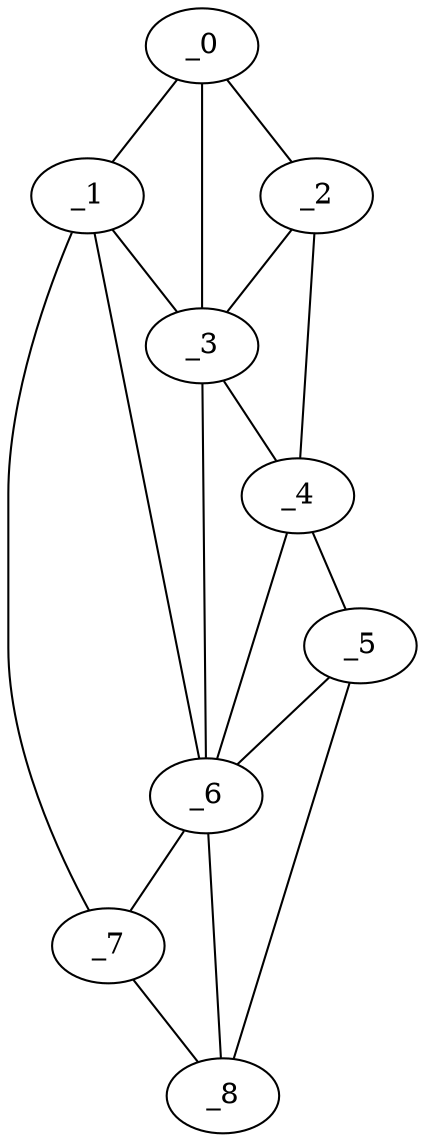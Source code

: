 graph "obj25__150.gxl" {
	_0	 [x=5,
		y=23];
	_1	 [x=5,
		y=33];
	_0 -- _1	 [valence=1];
	_2	 [x=12,
		y=15];
	_0 -- _2	 [valence=1];
	_3	 [x=14,
		y=32];
	_0 -- _3	 [valence=2];
	_1 -- _3	 [valence=2];
	_6	 [x=115,
		y=33];
	_1 -- _6	 [valence=2];
	_7	 [x=124,
		y=34];
	_1 -- _7	 [valence=1];
	_2 -- _3	 [valence=2];
	_4	 [x=103,
		y=11];
	_2 -- _4	 [valence=1];
	_3 -- _4	 [valence=2];
	_3 -- _6	 [valence=1];
	_5	 [x=114,
		y=14];
	_4 -- _5	 [valence=1];
	_4 -- _6	 [valence=1];
	_5 -- _6	 [valence=2];
	_8	 [x=126,
		y=23];
	_5 -- _8	 [valence=1];
	_6 -- _7	 [valence=1];
	_6 -- _8	 [valence=1];
	_7 -- _8	 [valence=1];
}

